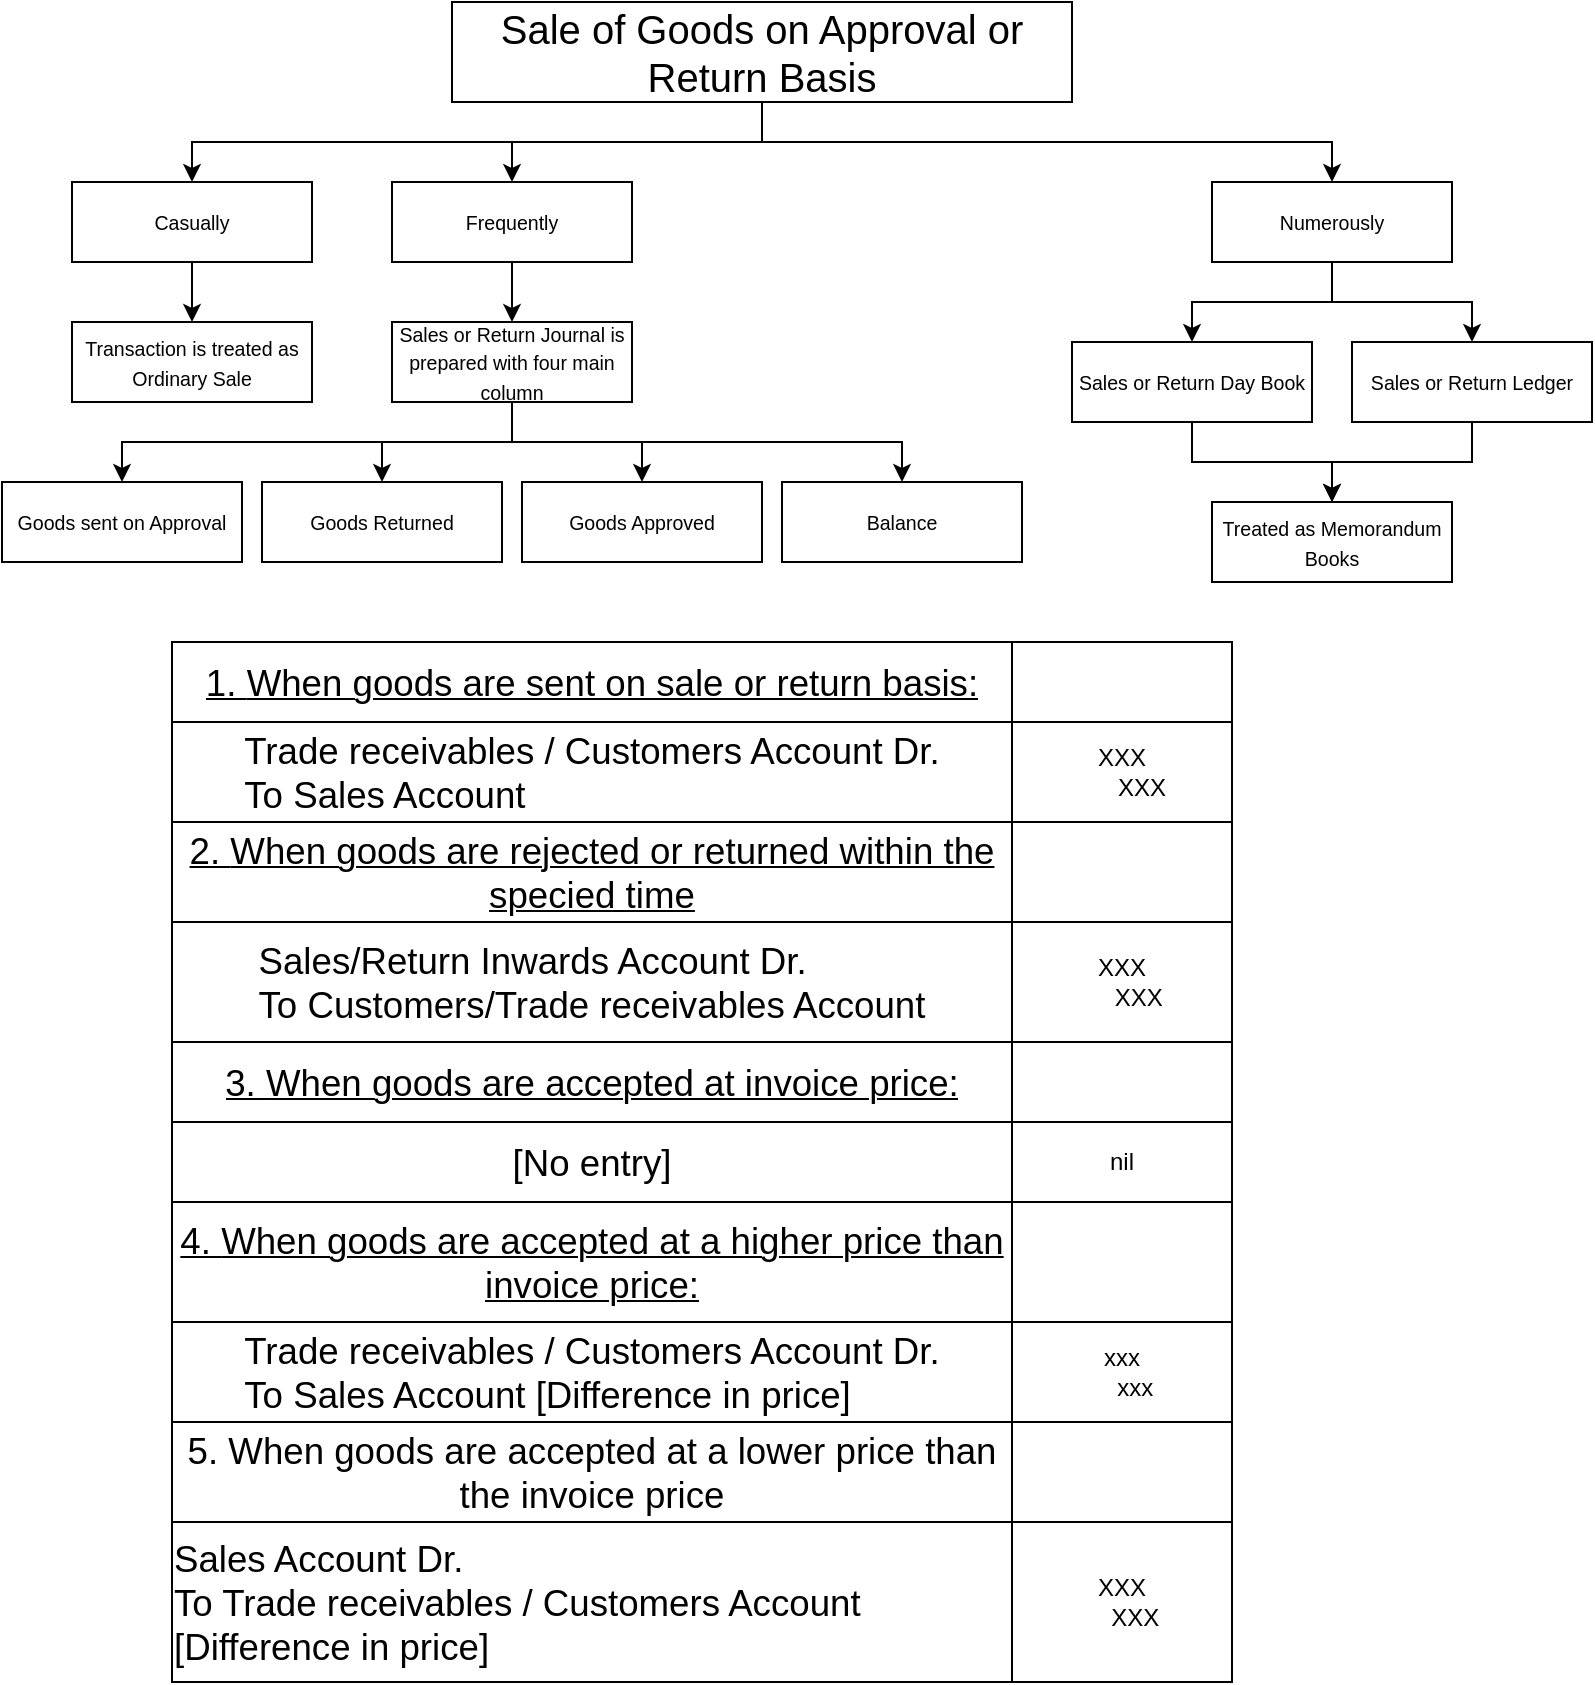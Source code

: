 <mxfile version="13.9.3" type="github">
  <diagram id="XO7ahy35oFJHmfFpwdeW" name="Page-1">
    <mxGraphModel dx="1108" dy="592" grid="1" gridSize="10" guides="1" tooltips="1" connect="1" arrows="1" fold="1" page="1" pageScale="1" pageWidth="850" pageHeight="1100" math="0" shadow="0">
      <root>
        <mxCell id="0" />
        <mxCell id="1" parent="0" />
        <mxCell id="USHChUwwJ4gJDzVkKCaV-16" style="edgeStyle=orthogonalEdgeStyle;rounded=0;orthogonalLoop=1;jettySize=auto;html=1;" parent="1" source="USHChUwwJ4gJDzVkKCaV-1" target="USHChUwwJ4gJDzVkKCaV-2" edge="1">
          <mxGeometry relative="1" as="geometry" />
        </mxCell>
        <mxCell id="USHChUwwJ4gJDzVkKCaV-18" style="edgeStyle=orthogonalEdgeStyle;rounded=0;orthogonalLoop=1;jettySize=auto;html=1;" parent="1" source="USHChUwwJ4gJDzVkKCaV-1" target="USHChUwwJ4gJDzVkKCaV-3" edge="1">
          <mxGeometry relative="1" as="geometry">
            <Array as="points">
              <mxPoint x="425" y="70" />
              <mxPoint x="140" y="70" />
            </Array>
          </mxGeometry>
        </mxCell>
        <mxCell id="9m7s9H9PZLj4R9G3_llg-1" style="edgeStyle=orthogonalEdgeStyle;rounded=0;orthogonalLoop=1;jettySize=auto;html=1;" edge="1" parent="1" source="USHChUwwJ4gJDzVkKCaV-1" target="USHChUwwJ4gJDzVkKCaV-4">
          <mxGeometry relative="1" as="geometry">
            <Array as="points">
              <mxPoint x="425" y="70" />
              <mxPoint x="710" y="70" />
            </Array>
          </mxGeometry>
        </mxCell>
        <mxCell id="USHChUwwJ4gJDzVkKCaV-1" value="&lt;span style=&quot;left: 350.677px ; top: 338.118px ; font-size: 20px ; font-family: sans-serif ; transform: scalex(0.977)&quot;&gt;Sale of Goods on Approval or Return Basis&lt;/span&gt;" style="rounded=0;whiteSpace=wrap;html=1;" parent="1" vertex="1">
          <mxGeometry x="270" width="310" height="50" as="geometry" />
        </mxCell>
        <mxCell id="USHChUwwJ4gJDzVkKCaV-19" style="edgeStyle=orthogonalEdgeStyle;rounded=0;orthogonalLoop=1;jettySize=auto;html=1;entryX=0.5;entryY=0;entryDx=0;entryDy=0;" parent="1" source="USHChUwwJ4gJDzVkKCaV-2" target="USHChUwwJ4gJDzVkKCaV-15" edge="1">
          <mxGeometry relative="1" as="geometry" />
        </mxCell>
        <mxCell id="USHChUwwJ4gJDzVkKCaV-2" value="&lt;span style=&quot;left: 321.549px ; top: 294.513px ; font-size: 9.797px ; font-family: sans-serif ; transform: scalex(1.039)&quot;&gt;Frequently&lt;/span&gt;" style="rounded=0;whiteSpace=wrap;html=1;" parent="1" vertex="1">
          <mxGeometry x="240" y="90" width="120" height="40" as="geometry" />
        </mxCell>
        <mxCell id="USHChUwwJ4gJDzVkKCaV-20" style="edgeStyle=orthogonalEdgeStyle;rounded=0;orthogonalLoop=1;jettySize=auto;html=1;entryX=0.5;entryY=0;entryDx=0;entryDy=0;" parent="1" source="USHChUwwJ4gJDzVkKCaV-3" target="USHChUwwJ4gJDzVkKCaV-7" edge="1">
          <mxGeometry relative="1" as="geometry" />
        </mxCell>
        <mxCell id="USHChUwwJ4gJDzVkKCaV-3" value="&lt;span style=&quot;left: 240.441px ; top: 294.513px ; font-size: 9.797px ; font-family: sans-serif ; transform: scalex(0.977)&quot;&gt;Casually&lt;/span&gt;" style="rounded=0;whiteSpace=wrap;html=1;" parent="1" vertex="1">
          <mxGeometry x="80" y="90" width="120" height="40" as="geometry" />
        </mxCell>
        <mxCell id="USHChUwwJ4gJDzVkKCaV-25" style="edgeStyle=orthogonalEdgeStyle;rounded=0;orthogonalLoop=1;jettySize=auto;html=1;" parent="1" source="USHChUwwJ4gJDzVkKCaV-4" target="USHChUwwJ4gJDzVkKCaV-12" edge="1">
          <mxGeometry relative="1" as="geometry" />
        </mxCell>
        <mxCell id="USHChUwwJ4gJDzVkKCaV-26" style="edgeStyle=orthogonalEdgeStyle;rounded=0;orthogonalLoop=1;jettySize=auto;html=1;" parent="1" source="USHChUwwJ4gJDzVkKCaV-4" target="USHChUwwJ4gJDzVkKCaV-13" edge="1">
          <mxGeometry relative="1" as="geometry" />
        </mxCell>
        <mxCell id="USHChUwwJ4gJDzVkKCaV-4" value="&lt;span style=&quot;left: 419.253px ; top: 294.513px ; font-size: 9.797px ; font-family: sans-serif ; transform: scalex(1.019)&quot;&gt;Numerously&lt;/span&gt;" style="rounded=0;whiteSpace=wrap;html=1;" parent="1" vertex="1">
          <mxGeometry x="650" y="90" width="120" height="40" as="geometry" />
        </mxCell>
        <mxCell id="USHChUwwJ4gJDzVkKCaV-7" value="&lt;span style=&quot;left: 223.994px ; top: 344.65px ; font-size: 9.797px ; font-family: sans-serif ; transform: scalex(1.0)&quot;&gt;Transaction &lt;/span&gt;&lt;span style=&quot;left: 229.02px ; top: 356.406px ; font-size: 9.797px ; font-family: sans-serif ; transform: scalex(1.009)&quot;&gt;is treated &lt;/span&gt;&lt;span style=&quot;left: 224.229px ; top: 368.163px ; font-size: 9.797px ; font-family: sans-serif ; transform: scalex(0.981)&quot;&gt;as Ordinary &lt;/span&gt;&lt;span style=&quot;left: 240.306px ; top: 379.919px ; font-size: 9.797px ; font-family: sans-serif ; transform: scalex(0.942)&quot;&gt;Sale&lt;/span&gt;" style="rounded=0;whiteSpace=wrap;html=1;" parent="1" vertex="1">
          <mxGeometry x="80" y="160" width="120" height="40" as="geometry" />
        </mxCell>
        <mxCell id="USHChUwwJ4gJDzVkKCaV-8" value="&lt;span style=&quot;left: 369.928px ; top: 479.68px ; font-size: 9.797px ; font-family: sans-serif ; transform: scalex(0.954)&quot;&gt;Goods &lt;/span&gt;&lt;span style=&quot;left: 362.346px ; top: 491.437px ; font-size: 9.797px ; font-family: sans-serif ; transform: scalex(1.045)&quot;&gt;Approved&lt;/span&gt;" style="rounded=0;whiteSpace=wrap;html=1;" parent="1" vertex="1">
          <mxGeometry x="305" y="240" width="120" height="40" as="geometry" />
        </mxCell>
        <mxCell id="USHChUwwJ4gJDzVkKCaV-9" value="&lt;span style=&quot;left: 303.163px ; top: 480.454px ; font-size: 9.797px ; font-family: sans-serif ; transform: scalex(0.954)&quot;&gt;Goods &lt;/span&gt;&lt;span style=&quot;left: 296.883px ; top: 492.211px ; font-size: 9.797px ; font-family: sans-serif ; transform: scalex(1.017)&quot;&gt;Returned&lt;/span&gt;" style="rounded=0;whiteSpace=wrap;html=1;" parent="1" vertex="1">
          <mxGeometry x="175" y="240" width="120" height="40" as="geometry" />
        </mxCell>
        <mxCell id="USHChUwwJ4gJDzVkKCaV-10" value="&lt;span style=&quot;left: 436.821px ; top: 485.853px ; font-size: 9.797px ; font-family: sans-serif ; transform: scalex(0.964)&quot;&gt;Balance&lt;/span&gt;" style="rounded=0;whiteSpace=wrap;html=1;" parent="1" vertex="1">
          <mxGeometry x="435" y="240" width="120" height="40" as="geometry" />
        </mxCell>
        <mxCell id="USHChUwwJ4gJDzVkKCaV-11" value="&lt;span style=&quot;left: 225.072px ; top: 479.68px ; font-size: 9.797px ; font-family: sans-serif ; transform: scalex(0.962)&quot;&gt;Goods sent &lt;/span&gt;&lt;span style=&quot;left: 222.681px ; top: 491.437px ; font-size: 9.797px ; font-family: sans-serif ; transform: scalex(1.034)&quot;&gt;on Approval&lt;/span&gt;" style="rounded=0;whiteSpace=wrap;html=1;" parent="1" vertex="1">
          <mxGeometry x="45" y="240" width="120" height="40" as="geometry" />
        </mxCell>
        <mxCell id="USHChUwwJ4gJDzVkKCaV-28" style="edgeStyle=orthogonalEdgeStyle;rounded=0;orthogonalLoop=1;jettySize=auto;html=1;" parent="1" source="USHChUwwJ4gJDzVkKCaV-12" target="USHChUwwJ4gJDzVkKCaV-14" edge="1">
          <mxGeometry relative="1" as="geometry" />
        </mxCell>
        <mxCell id="USHChUwwJ4gJDzVkKCaV-12" value="&lt;span style=&quot;left: 379.706px ; top: 336.94px ; font-size: 9.797px ; font-family: sans-serif ; transform: scalex(0.933)&quot;&gt;Sales or &lt;/span&gt;&lt;span style=&quot;left: 372.348px ; top: 348.696px ; font-size: 9.797px ; font-family: sans-serif ; transform: scalex(0.982)&quot;&gt;Return Day &lt;/span&gt;&lt;span style=&quot;left: 385.398px ; top: 360.453px ; font-size: 9.797px ; font-family: sans-serif ; transform: scalex(1.013)&quot;&gt;Book&lt;/span&gt;" style="rounded=0;whiteSpace=wrap;html=1;" parent="1" vertex="1">
          <mxGeometry x="580" y="170" width="120" height="40" as="geometry" />
        </mxCell>
        <mxCell id="USHChUwwJ4gJDzVkKCaV-27" style="edgeStyle=orthogonalEdgeStyle;rounded=0;orthogonalLoop=1;jettySize=auto;html=1;" parent="1" source="USHChUwwJ4gJDzVkKCaV-13" target="USHChUwwJ4gJDzVkKCaV-14" edge="1">
          <mxGeometry relative="1" as="geometry" />
        </mxCell>
        <mxCell id="USHChUwwJ4gJDzVkKCaV-13" value="&lt;span style=&quot;left: 448.646px ; top: 336.94px ; font-size: 9.797px ; font-family: sans-serif ; transform: scalex(0.933)&quot;&gt;Sales or &lt;/span&gt;&lt;span style=&quot;left: 450.782px ; top: 348.696px ; font-size: 9.797px ; font-family: sans-serif ; transform: scalex(0.994)&quot;&gt;Return &lt;/span&gt;&lt;span style=&quot;left: 450.38px ; top: 360.453px ; font-size: 9.797px ; font-family: sans-serif ; transform: scalex(1.006)&quot;&gt;Ledger&lt;/span&gt;" style="rounded=0;whiteSpace=wrap;html=1;" parent="1" vertex="1">
          <mxGeometry x="720" y="170" width="120" height="40" as="geometry" />
        </mxCell>
        <mxCell id="USHChUwwJ4gJDzVkKCaV-14" value="&lt;span style=&quot;left: 407.117px ; top: 406.018px ; font-size: 9.797px ; font-family: sans-serif ; transform: scalex(0.968)&quot;&gt;Treated as &lt;/span&gt;&lt;span style=&quot;left: 398.437px ; top: 417.774px ; font-size: 9.797px ; font-family: sans-serif ; transform: scalex(1.015)&quot;&gt;Memorandum &lt;/span&gt;&lt;span style=&quot;left: 416.032px ; top: 429.53px ; font-size: 9.797px ; font-family: sans-serif ; transform: scalex(0.987)&quot;&gt;Books&lt;/span&gt;" style="rounded=0;whiteSpace=wrap;html=1;" parent="1" vertex="1">
          <mxGeometry x="650" y="250" width="120" height="40" as="geometry" />
        </mxCell>
        <mxCell id="USHChUwwJ4gJDzVkKCaV-21" style="edgeStyle=orthogonalEdgeStyle;rounded=0;orthogonalLoop=1;jettySize=auto;html=1;" parent="1" source="USHChUwwJ4gJDzVkKCaV-15" target="USHChUwwJ4gJDzVkKCaV-11" edge="1">
          <mxGeometry relative="1" as="geometry">
            <Array as="points">
              <mxPoint x="300" y="220" />
              <mxPoint x="105" y="220" />
            </Array>
          </mxGeometry>
        </mxCell>
        <mxCell id="USHChUwwJ4gJDzVkKCaV-22" style="edgeStyle=orthogonalEdgeStyle;rounded=0;orthogonalLoop=1;jettySize=auto;html=1;" parent="1" source="USHChUwwJ4gJDzVkKCaV-15" target="USHChUwwJ4gJDzVkKCaV-9" edge="1">
          <mxGeometry relative="1" as="geometry" />
        </mxCell>
        <mxCell id="USHChUwwJ4gJDzVkKCaV-23" style="edgeStyle=orthogonalEdgeStyle;rounded=0;orthogonalLoop=1;jettySize=auto;html=1;" parent="1" source="USHChUwwJ4gJDzVkKCaV-15" target="USHChUwwJ4gJDzVkKCaV-8" edge="1">
          <mxGeometry relative="1" as="geometry" />
        </mxCell>
        <mxCell id="USHChUwwJ4gJDzVkKCaV-24" style="edgeStyle=orthogonalEdgeStyle;rounded=0;orthogonalLoop=1;jettySize=auto;html=1;" parent="1" source="USHChUwwJ4gJDzVkKCaV-15" target="USHChUwwJ4gJDzVkKCaV-10" edge="1">
          <mxGeometry relative="1" as="geometry">
            <Array as="points">
              <mxPoint x="300" y="220" />
              <mxPoint x="495" y="220" />
            </Array>
          </mxGeometry>
        </mxCell>
        <mxCell id="USHChUwwJ4gJDzVkKCaV-15" value="&lt;span style=&quot;left: 300.243px ; top: 342.436px ; font-size: 9.797px ; font-family: sans-serif ; transform: scalex(0.933)&quot;&gt;Sales or &lt;/span&gt;&lt;span style=&quot;left: 302.379px ; top: 352.233px ; font-size: 9.797px ; font-family: sans-serif ; transform: scalex(0.994)&quot;&gt;Return &lt;/span&gt;&lt;span style=&quot;left: 296.442px ; top: 362.03px ; font-size: 9.797px ; font-family: sans-serif ; transform: scalex(0.976)&quot;&gt;Journal is &lt;/span&gt;&lt;span style=&quot;left: 297.079px ; top: 371.827px ; font-size: 9.797px ; font-family: sans-serif ; transform: scalex(1.014)&quot;&gt;prepared &lt;/span&gt;&lt;span style=&quot;left: 297.382px ; top: 381.624px ; font-size: 9.797px ; font-family: sans-serif ; transform: scalex(1.054)&quot;&gt;with four &lt;/span&gt;&lt;span style=&quot;left: 306.249px ; top: 391.42px ; font-size: 9.797px ; font-family: sans-serif ; transform: scalex(1.001)&quot;&gt;main &lt;/span&gt;&lt;span style=&quot;left: 298.872px ; top: 401.217px ; font-size: 9.797px ; font-family: sans-serif ; transform: scalex(1.006)&quot;&gt;column&lt;/span&gt;" style="rounded=0;whiteSpace=wrap;html=1;" parent="1" vertex="1">
          <mxGeometry x="240" y="160" width="120" height="40" as="geometry" />
        </mxCell>
        <mxCell id="USHChUwwJ4gJDzVkKCaV-29" value="" style="shape=table;html=1;whiteSpace=wrap;startSize=0;container=1;collapsible=0;childLayout=tableLayout;" parent="1" vertex="1">
          <mxGeometry x="130" y="320" width="530" height="520" as="geometry" />
        </mxCell>
        <mxCell id="USHChUwwJ4gJDzVkKCaV-30" value="" style="shape=partialRectangle;html=1;whiteSpace=wrap;collapsible=0;dropTarget=0;pointerEvents=0;fillColor=none;top=0;left=0;bottom=0;right=0;points=[[0,0.5],[1,0.5]];portConstraint=eastwest;" parent="USHChUwwJ4gJDzVkKCaV-29" vertex="1">
          <mxGeometry width="530" height="40" as="geometry" />
        </mxCell>
        <mxCell id="USHChUwwJ4gJDzVkKCaV-31" value="&lt;u&gt;&lt;font style=&quot;font-size: 10px&quot;&gt;&lt;span style=&quot;left: 60px ; top: 846.637px ; font-size: 18.333px ; font-family: sans-serif ; transform: scalex(0.838)&quot;&gt;1. &lt;/span&gt;&lt;span style=&quot;left: 93.073px ; top: 846.637px ; font-size: 18.333px ; font-family: sans-serif ; transform: scalex(0.92)&quot;&gt;When goods are sent on sale or return basis:&lt;/span&gt;&lt;/font&gt;&lt;/u&gt;" style="shape=partialRectangle;html=1;whiteSpace=wrap;connectable=0;overflow=hidden;fillColor=none;top=0;left=0;bottom=0;right=0;" parent="USHChUwwJ4gJDzVkKCaV-30" vertex="1">
          <mxGeometry width="420" height="40" as="geometry" />
        </mxCell>
        <mxCell id="USHChUwwJ4gJDzVkKCaV-32" value="" style="shape=partialRectangle;html=1;whiteSpace=wrap;connectable=0;overflow=hidden;fillColor=none;top=0;left=0;bottom=0;right=0;" parent="USHChUwwJ4gJDzVkKCaV-30" vertex="1">
          <mxGeometry x="420" width="110" height="40" as="geometry" />
        </mxCell>
        <mxCell id="USHChUwwJ4gJDzVkKCaV-33" value="" style="shape=partialRectangle;html=1;whiteSpace=wrap;collapsible=0;dropTarget=0;pointerEvents=0;fillColor=none;top=0;left=0;bottom=0;right=0;points=[[0,0.5],[1,0.5]];portConstraint=eastwest;" parent="USHChUwwJ4gJDzVkKCaV-29" vertex="1">
          <mxGeometry y="40" width="530" height="50" as="geometry" />
        </mxCell>
        <mxCell id="USHChUwwJ4gJDzVkKCaV-34" value="&lt;div&gt;&lt;span style=&quot;left: 126.147px ; top: 879.436px ; font-size: 18.333px ; font-family: sans-serif ; transform: scalex(0.875)&quot;&gt;Trade receivables / Customers Account                              &lt;/span&gt;&lt;span style=&quot;left: 540.003px ; top: 879.436px ; font-size: 18.333px ; font-family: sans-serif ; transform: scalex(0.864)&quot;&gt;Dr.  &lt;/span&gt;&lt;span style=&quot;left: 159.22px ; top: 912.234px ; font-size: 18.333px ; font-family: sans-serif ; transform: scalex(0.901)&quot;&gt;&lt;br&gt;&lt;/span&gt;&lt;/div&gt;&lt;div align=&quot;left&quot;&gt;&lt;span style=&quot;left: 159.22px ; top: 912.234px ; font-size: 18.333px ; font-family: sans-serif ; transform: scalex(0.901)&quot;&gt;To Sales Account&lt;/span&gt;&lt;/div&gt;" style="shape=partialRectangle;html=1;whiteSpace=wrap;connectable=0;overflow=hidden;fillColor=none;top=0;left=0;bottom=0;right=0;" parent="USHChUwwJ4gJDzVkKCaV-33" vertex="1">
          <mxGeometry width="420" height="50" as="geometry" />
        </mxCell>
        <mxCell id="USHChUwwJ4gJDzVkKCaV-35" value="&lt;div&gt;XXX&lt;/div&gt;&lt;div&gt;&amp;nbsp;&amp;nbsp;&amp;nbsp;&amp;nbsp;&amp;nbsp; XXX&lt;br&gt;&lt;/div&gt;" style="shape=partialRectangle;html=1;whiteSpace=wrap;connectable=0;overflow=hidden;fillColor=none;top=0;left=0;bottom=0;right=0;" parent="USHChUwwJ4gJDzVkKCaV-33" vertex="1">
          <mxGeometry x="420" width="110" height="50" as="geometry" />
        </mxCell>
        <mxCell id="USHChUwwJ4gJDzVkKCaV-36" value="" style="shape=partialRectangle;html=1;whiteSpace=wrap;collapsible=0;dropTarget=0;pointerEvents=0;fillColor=none;top=0;left=0;bottom=0;right=0;points=[[0,0.5],[1,0.5]];portConstraint=eastwest;" parent="USHChUwwJ4gJDzVkKCaV-29" vertex="1">
          <mxGeometry y="90" width="530" height="50" as="geometry" />
        </mxCell>
        <mxCell id="USHChUwwJ4gJDzVkKCaV-37" value="&lt;u&gt;&lt;span style=&quot;left: 60px ; top: 945.032px ; font-size: 18.333px ; font-family: sans-serif ; transform: scalex(0.838)&quot;&gt;2. &lt;/span&gt;&lt;span style=&quot;left: 93.073px ; top: 945.032px ; font-size: 18.333px ; font-family: sans-serif ; transform: scalex(0.959)&quot;&gt;When goods are rejected or returned within the specied time&lt;/span&gt;&lt;/u&gt;" style="shape=partialRectangle;html=1;whiteSpace=wrap;connectable=0;overflow=hidden;fillColor=none;top=0;left=0;bottom=0;right=0;" parent="USHChUwwJ4gJDzVkKCaV-36" vertex="1">
          <mxGeometry width="420" height="50" as="geometry" />
        </mxCell>
        <mxCell id="USHChUwwJ4gJDzVkKCaV-38" value="" style="shape=partialRectangle;html=1;whiteSpace=wrap;connectable=0;overflow=hidden;fillColor=none;top=0;left=0;bottom=0;right=0;" parent="USHChUwwJ4gJDzVkKCaV-36" vertex="1">
          <mxGeometry x="420" width="110" height="50" as="geometry" />
        </mxCell>
        <mxCell id="USHChUwwJ4gJDzVkKCaV-39" value="" style="shape=partialRectangle;html=1;whiteSpace=wrap;collapsible=0;dropTarget=0;pointerEvents=0;fillColor=none;top=0;left=0;bottom=0;right=0;points=[[0,0.5],[1,0.5]];portConstraint=eastwest;" parent="USHChUwwJ4gJDzVkKCaV-29" vertex="1">
          <mxGeometry y="140" width="530" height="60" as="geometry" />
        </mxCell>
        <mxCell id="USHChUwwJ4gJDzVkKCaV-40" value="&lt;div align=&quot;left&quot;&gt;&lt;span style=&quot;left: 126.147px ; top: 977.831px ; font-size: 18.333px ; font-family: sans-serif ; transform: scalex(0.749)&quot;&gt;Sales/Return Inwards Account                                                            &lt;/span&gt;&lt;span style=&quot;left: 540.003px ; top: 977.831px ; font-size: 18.333px ; font-family: sans-serif ; transform: scalex(0.882)&quot;&gt;Dr. &lt;/span&gt;&lt;span style=&quot;left: 600.008px ; top: 977.831px ; font-size: 18.333px ; font-family: sans-serif ; transform: scalex(0.95)&quot;&gt;&lt;/span&gt;&lt;span style=&quot;left: 93.073px ; top: 1010.63px ; font-size: 18.333px ; font-family: sans-serif ; transform: scalex(0.881)&quot;&gt; &lt;br&gt;&lt;/span&gt;&lt;/div&gt;&lt;div align=&quot;left&quot;&gt;&lt;span style=&quot;left: 93.073px ; top: 1010.63px ; font-size: 18.333px ; font-family: sans-serif ; transform: scalex(0.881)&quot;&gt;To Customers/Trade receivables Account&lt;/span&gt;&lt;/div&gt;" style="shape=partialRectangle;html=1;whiteSpace=wrap;connectable=0;overflow=hidden;fillColor=none;top=0;left=0;bottom=0;right=0;" parent="USHChUwwJ4gJDzVkKCaV-39" vertex="1">
          <mxGeometry width="420" height="60" as="geometry" />
        </mxCell>
        <mxCell id="USHChUwwJ4gJDzVkKCaV-41" value="&lt;div&gt;XXX&lt;/div&gt;&lt;div&gt;&amp;nbsp;&amp;nbsp;&amp;nbsp;&amp;nbsp; XXX&lt;br&gt;&lt;/div&gt;" style="shape=partialRectangle;html=1;whiteSpace=wrap;connectable=0;overflow=hidden;fillColor=none;top=0;left=0;bottom=0;right=0;" parent="USHChUwwJ4gJDzVkKCaV-39" vertex="1">
          <mxGeometry x="420" width="110" height="60" as="geometry" />
        </mxCell>
        <mxCell id="USHChUwwJ4gJDzVkKCaV-42" value="" style="shape=partialRectangle;html=1;whiteSpace=wrap;collapsible=0;dropTarget=0;pointerEvents=0;fillColor=none;top=0;left=0;bottom=0;right=0;points=[[0,0.5],[1,0.5]];portConstraint=eastwest;" parent="USHChUwwJ4gJDzVkKCaV-29" vertex="1">
          <mxGeometry y="200" width="530" height="40" as="geometry" />
        </mxCell>
        <mxCell id="USHChUwwJ4gJDzVkKCaV-43" value="&lt;u&gt;&lt;span style=&quot;left: 60px ; top: 1043.43px ; font-size: 18.333px ; font-family: sans-serif ; transform: scalex(0.838)&quot;&gt;3. &lt;/span&gt;&lt;span style=&quot;left: 93.073px ; top: 1043.43px ; font-size: 18.333px ; font-family: sans-serif ; transform: scalex(0.93)&quot;&gt;When goods are accepted at invoice price:&lt;/span&gt;&lt;/u&gt;" style="shape=partialRectangle;html=1;whiteSpace=wrap;connectable=0;overflow=hidden;fillColor=none;top=0;left=0;bottom=0;right=0;" parent="USHChUwwJ4gJDzVkKCaV-42" vertex="1">
          <mxGeometry width="420" height="40" as="geometry" />
        </mxCell>
        <mxCell id="USHChUwwJ4gJDzVkKCaV-44" value="" style="shape=partialRectangle;html=1;whiteSpace=wrap;connectable=0;overflow=hidden;fillColor=none;top=0;left=0;bottom=0;right=0;" parent="USHChUwwJ4gJDzVkKCaV-42" vertex="1">
          <mxGeometry x="420" width="110" height="40" as="geometry" />
        </mxCell>
        <mxCell id="USHChUwwJ4gJDzVkKCaV-45" value="" style="shape=partialRectangle;html=1;whiteSpace=wrap;collapsible=0;dropTarget=0;pointerEvents=0;fillColor=none;top=0;left=0;bottom=0;right=0;points=[[0,0.5],[1,0.5]];portConstraint=eastwest;" parent="USHChUwwJ4gJDzVkKCaV-29" vertex="1">
          <mxGeometry y="240" width="530" height="40" as="geometry" />
        </mxCell>
        <mxCell id="USHChUwwJ4gJDzVkKCaV-46" value="&lt;span style=&quot;left: 126.147px ; top: 1076.23px ; font-size: 18.333px ; font-family: sans-serif ; transform: scalex(0.962)&quot;&gt;[No entry]&lt;/span&gt;" style="shape=partialRectangle;html=1;whiteSpace=wrap;connectable=0;overflow=hidden;fillColor=none;top=0;left=0;bottom=0;right=0;" parent="USHChUwwJ4gJDzVkKCaV-45" vertex="1">
          <mxGeometry width="420" height="40" as="geometry" />
        </mxCell>
        <mxCell id="USHChUwwJ4gJDzVkKCaV-47" value="nil" style="shape=partialRectangle;html=1;whiteSpace=wrap;connectable=0;overflow=hidden;fillColor=none;top=0;left=0;bottom=0;right=0;" parent="USHChUwwJ4gJDzVkKCaV-45" vertex="1">
          <mxGeometry x="420" width="110" height="40" as="geometry" />
        </mxCell>
        <mxCell id="USHChUwwJ4gJDzVkKCaV-48" value="" style="shape=partialRectangle;html=1;whiteSpace=wrap;collapsible=0;dropTarget=0;pointerEvents=0;fillColor=none;top=0;left=0;bottom=0;right=0;points=[[0,0.5],[1,0.5]];portConstraint=eastwest;" parent="USHChUwwJ4gJDzVkKCaV-29" vertex="1">
          <mxGeometry y="280" width="530" height="60" as="geometry" />
        </mxCell>
        <mxCell id="USHChUwwJ4gJDzVkKCaV-49" value="&lt;u&gt;&lt;span style=&quot;left: 90px ; top: 100.47px ; font-size: 18.333px ; font-family: sans-serif ; transform: scalex(0.838)&quot;&gt;4. &lt;/span&gt;&lt;span style=&quot;left: 123.073px ; top: 100.47px ; font-size: 18.333px ; font-family: sans-serif ; transform: scalex(0.934)&quot;&gt;When goods are accepted at a higher price than invoice price:&lt;/span&gt;&lt;/u&gt;" style="shape=partialRectangle;html=1;whiteSpace=wrap;connectable=0;overflow=hidden;fillColor=none;top=0;left=0;bottom=0;right=0;" parent="USHChUwwJ4gJDzVkKCaV-48" vertex="1">
          <mxGeometry width="420" height="60" as="geometry" />
        </mxCell>
        <mxCell id="USHChUwwJ4gJDzVkKCaV-50" value="" style="shape=partialRectangle;html=1;whiteSpace=wrap;connectable=0;overflow=hidden;fillColor=none;top=0;left=0;bottom=0;right=0;" parent="USHChUwwJ4gJDzVkKCaV-48" vertex="1">
          <mxGeometry x="420" width="110" height="60" as="geometry" />
        </mxCell>
        <mxCell id="USHChUwwJ4gJDzVkKCaV-51" value="" style="shape=partialRectangle;html=1;whiteSpace=wrap;collapsible=0;dropTarget=0;pointerEvents=0;fillColor=none;top=0;left=0;bottom=0;right=0;points=[[0,0.5],[1,0.5]];portConstraint=eastwest;" parent="USHChUwwJ4gJDzVkKCaV-29" vertex="1">
          <mxGeometry y="340" width="530" height="50" as="geometry" />
        </mxCell>
        <mxCell id="USHChUwwJ4gJDzVkKCaV-52" value="&lt;div align=&quot;left&quot;&gt;&lt;span style=&quot;left: 156.147px ; top: 133.268px ; font-size: 18.333px ; font-family: sans-serif ; transform: scalex(0.875)&quot;&gt;Trade receivables / Customers Account                              &lt;/span&gt;&lt;span style=&quot;left: 570.003px ; top: 133.268px ; font-size: 18.333px ; font-family: sans-serif ; transform: scalex(0.908)&quot;&gt;Dr.&lt;/span&gt;&lt;span style=&quot;left: 123.073px ; top: 166.067px ; font-size: 18.333px ; font-family: sans-serif ; transform: scalex(0.771)&quot;&gt; &lt;br&gt;&lt;/span&gt;&lt;/div&gt;&lt;div align=&quot;left&quot;&gt;&lt;span style=&quot;left: 123.073px ; top: 166.067px ; font-size: 18.333px ; font-family: sans-serif ; transform: scalex(0.771)&quot;&gt;To Sales Account                                                                                          [Difference in price]&lt;/span&gt;&lt;/div&gt;" style="shape=partialRectangle;html=1;whiteSpace=wrap;connectable=0;overflow=hidden;fillColor=none;top=0;left=0;bottom=0;right=0;" parent="USHChUwwJ4gJDzVkKCaV-51" vertex="1">
          <mxGeometry width="420" height="50" as="geometry" />
        </mxCell>
        <mxCell id="USHChUwwJ4gJDzVkKCaV-53" value="&lt;div&gt;xxx&lt;/div&gt;&lt;div&gt;&amp;nbsp;&amp;nbsp;&amp;nbsp; xxx&lt;br&gt;&lt;/div&gt;" style="shape=partialRectangle;html=1;whiteSpace=wrap;connectable=0;overflow=hidden;fillColor=none;top=0;left=0;bottom=0;right=0;" parent="USHChUwwJ4gJDzVkKCaV-51" vertex="1">
          <mxGeometry x="420" width="110" height="50" as="geometry" />
        </mxCell>
        <mxCell id="USHChUwwJ4gJDzVkKCaV-63" style="shape=partialRectangle;html=1;whiteSpace=wrap;collapsible=0;dropTarget=0;pointerEvents=0;fillColor=none;top=0;left=0;bottom=0;right=0;points=[[0,0.5],[1,0.5]];portConstraint=eastwest;" parent="USHChUwwJ4gJDzVkKCaV-29" vertex="1">
          <mxGeometry y="390" width="530" height="50" as="geometry" />
        </mxCell>
        <mxCell id="USHChUwwJ4gJDzVkKCaV-64" value="&lt;span style=&quot;left: 90px ; top: 198.865px ; font-size: 18.333px ; font-family: sans-serif ; transform: scalex(0.838)&quot;&gt;5. &lt;/span&gt;&lt;span style=&quot;left: 123.073px ; top: 198.865px ; font-size: 18.333px ; font-family: sans-serif ; transform: scalex(0.935)&quot;&gt;When goods are accepted at a lower price than the invoice price&lt;/span&gt;" style="shape=partialRectangle;html=1;whiteSpace=wrap;connectable=0;overflow=hidden;fillColor=none;top=0;left=0;bottom=0;right=0;" parent="USHChUwwJ4gJDzVkKCaV-63" vertex="1">
          <mxGeometry width="420" height="50" as="geometry" />
        </mxCell>
        <mxCell id="USHChUwwJ4gJDzVkKCaV-65" style="shape=partialRectangle;html=1;whiteSpace=wrap;connectable=0;overflow=hidden;fillColor=none;top=0;left=0;bottom=0;right=0;" parent="USHChUwwJ4gJDzVkKCaV-63" vertex="1">
          <mxGeometry x="420" width="110" height="50" as="geometry" />
        </mxCell>
        <mxCell id="USHChUwwJ4gJDzVkKCaV-60" style="shape=partialRectangle;html=1;whiteSpace=wrap;collapsible=0;dropTarget=0;pointerEvents=0;fillColor=none;top=0;left=0;bottom=0;right=0;points=[[0,0.5],[1,0.5]];portConstraint=eastwest;" parent="USHChUwwJ4gJDzVkKCaV-29" vertex="1">
          <mxGeometry y="440" width="530" height="80" as="geometry" />
        </mxCell>
        <mxCell id="USHChUwwJ4gJDzVkKCaV-61" value="&lt;div align=&quot;left&quot;&gt;&lt;span style=&quot;left: 156.147px ; top: 231.663px ; font-size: 18.333px ; font-family: sans-serif ; transform: scalex(0.724)&quot;&gt;Sales Account                                                                                          Dr.&lt;/span&gt;&lt;span style=&quot;left: 123.073px ; top: 264.462px ; font-size: 18.333px ; font-family: sans-serif ; transform: scalex(0.879)&quot;&gt; &lt;br&gt;&lt;/span&gt;&lt;/div&gt;&lt;div align=&quot;left&quot;&gt;&lt;span style=&quot;left: 123.073px ; top: 264.462px ; font-size: 18.333px ; font-family: sans-serif ; transform: scalex(0.879)&quot;&gt;To Trade receivables / Customers Account  &lt;/span&gt;&lt;span style=&quot;left: 630.008px ; top: 264.462px ; font-size: 18.333px ; font-family: sans-serif ; transform: scalex(0.945)&quot;&gt;[Difference in price]&lt;/span&gt;&lt;/div&gt;" style="shape=partialRectangle;html=1;whiteSpace=wrap;connectable=0;overflow=hidden;fillColor=none;top=0;left=0;bottom=0;right=0;" parent="USHChUwwJ4gJDzVkKCaV-60" vertex="1">
          <mxGeometry width="420" height="80" as="geometry" />
        </mxCell>
        <mxCell id="USHChUwwJ4gJDzVkKCaV-62" value="&lt;div&gt;XXX&lt;/div&gt;&lt;div&gt;&amp;nbsp;&amp;nbsp;&amp;nbsp; XXX&lt;br&gt;&lt;/div&gt;" style="shape=partialRectangle;html=1;whiteSpace=wrap;connectable=0;overflow=hidden;fillColor=none;top=0;left=0;bottom=0;right=0;" parent="USHChUwwJ4gJDzVkKCaV-60" vertex="1">
          <mxGeometry x="420" width="110" height="80" as="geometry" />
        </mxCell>
      </root>
    </mxGraphModel>
  </diagram>
</mxfile>
